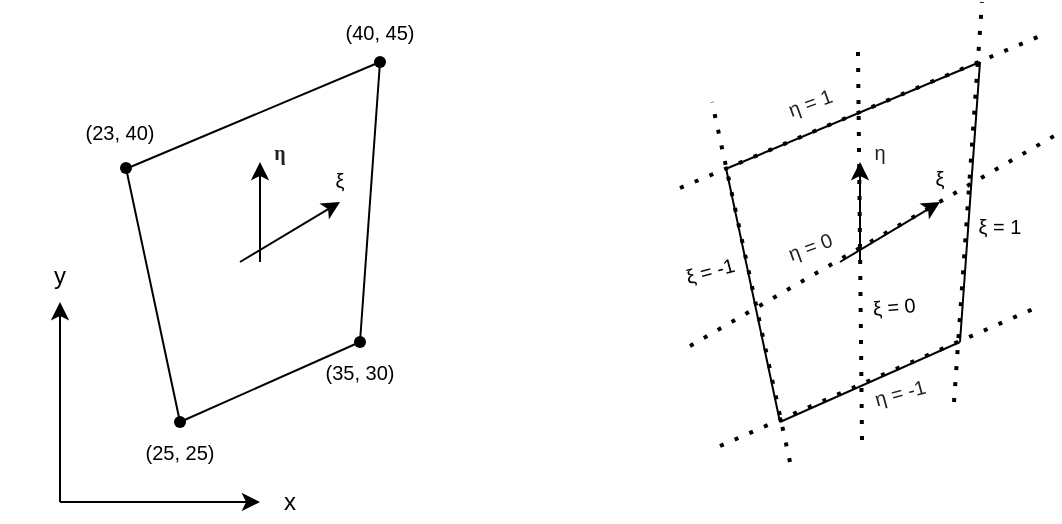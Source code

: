 <mxfile version="25.0.1">
  <diagram name="Страница — 1" id="miRT0fqCKhy1WGSvkV93">
    <mxGraphModel dx="636" dy="316" grid="0" gridSize="10" guides="1" tooltips="1" connect="1" arrows="1" fold="1" page="1" pageScale="1" pageWidth="3300" pageHeight="4681" math="0" shadow="0">
      <root>
        <mxCell id="0" />
        <mxCell id="1" parent="0" />
        <mxCell id="bQCFKB1BCz_4VUlS9UC5-1" value="" style="endArrow=classic;html=1;rounded=0;" edge="1" parent="1">
          <mxGeometry width="50" height="50" relative="1" as="geometry">
            <mxPoint x="540" y="300" as="sourcePoint" />
            <mxPoint x="640" y="300" as="targetPoint" />
          </mxGeometry>
        </mxCell>
        <mxCell id="bQCFKB1BCz_4VUlS9UC5-2" value="" style="endArrow=classic;html=1;rounded=0;" edge="1" parent="1">
          <mxGeometry width="50" height="50" relative="1" as="geometry">
            <mxPoint x="540" y="300" as="sourcePoint" />
            <mxPoint x="540" y="200" as="targetPoint" />
          </mxGeometry>
        </mxCell>
        <mxCell id="bQCFKB1BCz_4VUlS9UC5-3" value="" style="endArrow=classic;html=1;rounded=0;" edge="1" parent="1">
          <mxGeometry width="50" height="50" relative="1" as="geometry">
            <mxPoint x="640" y="180" as="sourcePoint" />
            <mxPoint x="640" y="130" as="targetPoint" />
          </mxGeometry>
        </mxCell>
        <mxCell id="bQCFKB1BCz_4VUlS9UC5-4" value="" style="endArrow=classic;html=1;rounded=0;" edge="1" parent="1">
          <mxGeometry width="50" height="50" relative="1" as="geometry">
            <mxPoint x="630" y="180" as="sourcePoint" />
            <mxPoint x="680" y="150" as="targetPoint" />
          </mxGeometry>
        </mxCell>
        <mxCell id="bQCFKB1BCz_4VUlS9UC5-6" value="" style="endArrow=none;html=1;rounded=0;" edge="1" parent="1">
          <mxGeometry width="50" height="50" relative="1" as="geometry">
            <mxPoint x="600" y="260" as="sourcePoint" />
            <mxPoint x="690" y="220" as="targetPoint" />
          </mxGeometry>
        </mxCell>
        <mxCell id="bQCFKB1BCz_4VUlS9UC5-7" value="" style="endArrow=none;html=1;rounded=0;" edge="1" parent="1">
          <mxGeometry width="50" height="50" relative="1" as="geometry">
            <mxPoint x="690" y="220" as="sourcePoint" />
            <mxPoint x="700" y="80" as="targetPoint" />
          </mxGeometry>
        </mxCell>
        <mxCell id="bQCFKB1BCz_4VUlS9UC5-8" value="" style="endArrow=none;html=1;rounded=0;" edge="1" parent="1">
          <mxGeometry width="50" height="50" relative="1" as="geometry">
            <mxPoint x="574" y="133" as="sourcePoint" />
            <mxPoint x="700" y="80" as="targetPoint" />
          </mxGeometry>
        </mxCell>
        <mxCell id="bQCFKB1BCz_4VUlS9UC5-9" value="x" style="text;html=1;align=center;verticalAlign=middle;whiteSpace=wrap;rounded=0;" vertex="1" parent="1">
          <mxGeometry x="630" y="290" width="50" height="20" as="geometry" />
        </mxCell>
        <mxCell id="bQCFKB1BCz_4VUlS9UC5-10" value="y" style="text;html=1;align=center;verticalAlign=middle;whiteSpace=wrap;rounded=0;" vertex="1" parent="1">
          <mxGeometry x="510" y="172" width="60" height="30" as="geometry" />
        </mxCell>
        <mxCell id="bQCFKB1BCz_4VUlS9UC5-12" value="&#xa;&lt;span style=&quot;font-family: &amp;quot;Google Sans&amp;quot;, Arial, sans-serif; font-style: normal; font-variant-ligatures: normal; font-variant-caps: normal; font-weight: 400; letter-spacing: normal; orphans: 2; text-align: left; text-indent: 0px; text-transform: none; widows: 2; word-spacing: 0px; -webkit-text-stroke-width: 0px; white-space: normal; text-decoration-thickness: initial; text-decoration-style: initial; text-decoration-color: initial; float: none; display: inline !important;&quot;&gt;ξ&lt;/span&gt;&#xa;&#xa;" style="text;html=1;align=center;verticalAlign=middle;whiteSpace=wrap;rounded=0;labelBackgroundColor=none;fontColor=default;fontSize=10;" vertex="1" parent="1">
          <mxGeometry x="650" y="130" width="60" height="30" as="geometry" />
        </mxCell>
        <mxCell id="bQCFKB1BCz_4VUlS9UC5-13" value="&lt;b style=&quot;font-weight: 700; color: rgb(32, 33, 34); font-family: &amp;quot;palatino linotype&amp;quot;, &amp;quot;new athena unicode&amp;quot;, athena, gentium, code2000, serif; font-style: normal; font-variant-ligatures: normal; font-variant-caps: normal; letter-spacing: normal; orphans: 2; text-align: start; text-indent: 0px; text-transform: none; widows: 2; word-spacing: 0px; -webkit-text-stroke-width: 0px; white-space: normal; background-color: rgb(255, 255, 255); text-decoration-thickness: initial; text-decoration-style: initial; text-decoration-color: initial;&quot;&gt;η&lt;/b&gt;" style="text;html=1;align=center;verticalAlign=middle;whiteSpace=wrap;rounded=0;labelBackgroundColor=none;fontSize=10;" vertex="1" parent="1">
          <mxGeometry x="620" y="110" width="60" height="30" as="geometry" />
        </mxCell>
        <mxCell id="bQCFKB1BCz_4VUlS9UC5-14" value="(25, 25)" style="text;html=1;align=center;verticalAlign=middle;whiteSpace=wrap;rounded=0;fontSize=10;" vertex="1" parent="1">
          <mxGeometry x="570" y="260" width="60" height="30" as="geometry" />
        </mxCell>
        <mxCell id="bQCFKB1BCz_4VUlS9UC5-15" value="(35, 30)" style="text;html=1;align=center;verticalAlign=middle;whiteSpace=wrap;rounded=0;fontSize=10;" vertex="1" parent="1">
          <mxGeometry x="660" y="220" width="60" height="30" as="geometry" />
        </mxCell>
        <mxCell id="bQCFKB1BCz_4VUlS9UC5-16" value="(40, 45)" style="text;html=1;align=center;verticalAlign=middle;whiteSpace=wrap;rounded=0;fontSize=10;" vertex="1" parent="1">
          <mxGeometry x="670" y="50" width="60" height="30" as="geometry" />
        </mxCell>
        <mxCell id="bQCFKB1BCz_4VUlS9UC5-17" value="(23, 40)" style="text;html=1;align=center;verticalAlign=middle;whiteSpace=wrap;rounded=0;fontSize=10;" vertex="1" parent="1">
          <mxGeometry x="540" y="100" width="60" height="30" as="geometry" />
        </mxCell>
        <mxCell id="bQCFKB1BCz_4VUlS9UC5-19" value="" style="endArrow=none;html=1;rounded=0;" edge="1" parent="1" source="bQCFKB1BCz_4VUlS9UC5-26">
          <mxGeometry width="50" height="50" relative="1" as="geometry">
            <mxPoint x="600" y="260" as="sourcePoint" />
            <mxPoint x="574" y="133" as="targetPoint" />
          </mxGeometry>
        </mxCell>
        <mxCell id="bQCFKB1BCz_4VUlS9UC5-21" value="" style="endArrow=none;html=1;rounded=0;" edge="1" parent="1" target="bQCFKB1BCz_4VUlS9UC5-20">
          <mxGeometry width="50" height="50" relative="1" as="geometry">
            <mxPoint x="600" y="260" as="sourcePoint" />
            <mxPoint x="560" y="140" as="targetPoint" />
          </mxGeometry>
        </mxCell>
        <mxCell id="bQCFKB1BCz_4VUlS9UC5-20" value="" style="shape=waypoint;sketch=0;fillStyle=solid;size=6;pointerEvents=1;points=[];fillColor=none;resizable=0;rotatable=0;perimeter=centerPerimeter;snapToPoint=1;" vertex="1" parent="1">
          <mxGeometry x="590" y="250" width="20" height="20" as="geometry" />
        </mxCell>
        <mxCell id="bQCFKB1BCz_4VUlS9UC5-22" value="" style="shape=waypoint;sketch=0;fillStyle=solid;size=6;pointerEvents=1;points=[];fillColor=none;resizable=0;rotatable=0;perimeter=centerPerimeter;snapToPoint=1;" vertex="1" parent="1">
          <mxGeometry x="680" y="210" width="20" height="20" as="geometry" />
        </mxCell>
        <mxCell id="bQCFKB1BCz_4VUlS9UC5-23" value="" style="shape=waypoint;sketch=0;fillStyle=solid;size=6;pointerEvents=1;points=[];fillColor=none;resizable=0;rotatable=0;perimeter=centerPerimeter;snapToPoint=1;" vertex="1" parent="1">
          <mxGeometry x="690" y="70" width="20" height="20" as="geometry" />
        </mxCell>
        <mxCell id="bQCFKB1BCz_4VUlS9UC5-27" value="" style="endArrow=none;html=1;rounded=0;" edge="1" parent="1" source="bQCFKB1BCz_4VUlS9UC5-20" target="bQCFKB1BCz_4VUlS9UC5-26">
          <mxGeometry width="50" height="50" relative="1" as="geometry">
            <mxPoint x="600" y="260" as="sourcePoint" />
            <mxPoint x="574" y="133" as="targetPoint" />
          </mxGeometry>
        </mxCell>
        <mxCell id="bQCFKB1BCz_4VUlS9UC5-26" value="" style="shape=waypoint;sketch=0;fillStyle=solid;size=6;pointerEvents=1;points=[];fillColor=none;resizable=0;rotatable=0;perimeter=centerPerimeter;snapToPoint=1;" vertex="1" parent="1">
          <mxGeometry x="563" y="123" width="20" height="20" as="geometry" />
        </mxCell>
        <mxCell id="bQCFKB1BCz_4VUlS9UC5-30" value="" style="endArrow=classic;html=1;rounded=0;" edge="1" parent="1">
          <mxGeometry width="50" height="50" relative="1" as="geometry">
            <mxPoint x="940" y="180" as="sourcePoint" />
            <mxPoint x="940" y="130" as="targetPoint" />
          </mxGeometry>
        </mxCell>
        <mxCell id="bQCFKB1BCz_4VUlS9UC5-31" value="" style="endArrow=classic;html=1;rounded=0;" edge="1" parent="1">
          <mxGeometry width="50" height="50" relative="1" as="geometry">
            <mxPoint x="930" y="180" as="sourcePoint" />
            <mxPoint x="980" y="150" as="targetPoint" />
          </mxGeometry>
        </mxCell>
        <mxCell id="bQCFKB1BCz_4VUlS9UC5-32" value="" style="endArrow=none;html=1;rounded=0;" edge="1" parent="1">
          <mxGeometry width="50" height="50" relative="1" as="geometry">
            <mxPoint x="900" y="260" as="sourcePoint" />
            <mxPoint x="990" y="220" as="targetPoint" />
          </mxGeometry>
        </mxCell>
        <mxCell id="bQCFKB1BCz_4VUlS9UC5-33" value="" style="endArrow=none;html=1;rounded=0;" edge="1" parent="1">
          <mxGeometry width="50" height="50" relative="1" as="geometry">
            <mxPoint x="990" y="220" as="sourcePoint" />
            <mxPoint x="1000" y="80" as="targetPoint" />
          </mxGeometry>
        </mxCell>
        <mxCell id="bQCFKB1BCz_4VUlS9UC5-34" value="" style="endArrow=none;html=1;rounded=0;" edge="1" parent="1">
          <mxGeometry width="50" height="50" relative="1" as="geometry">
            <mxPoint x="874" y="133" as="sourcePoint" />
            <mxPoint x="1000" y="80" as="targetPoint" />
          </mxGeometry>
        </mxCell>
        <mxCell id="bQCFKB1BCz_4VUlS9UC5-36" value="&lt;span style=&quot;font-family: &amp;quot;Google Sans&amp;quot;, Arial, sans-serif; font-style: normal; font-variant-ligatures: normal; font-variant-caps: normal; font-weight: 400; letter-spacing: normal; orphans: 2; text-align: left; text-indent: 0px; text-transform: none; widows: 2; word-spacing: 0px; -webkit-text-stroke-width: 0px; white-space: normal; text-decoration-thickness: initial; text-decoration-style: initial; text-decoration-color: initial; float: none; display: inline !important;&quot;&gt;ξ&lt;/span&gt;" style="text;html=1;align=center;verticalAlign=middle;whiteSpace=wrap;rounded=0;labelBackgroundColor=none;fontColor=default;fontSize=10;" vertex="1" parent="1">
          <mxGeometry x="950" y="123" width="60" height="30" as="geometry" />
        </mxCell>
        <mxCell id="bQCFKB1BCz_4VUlS9UC5-37" value="&lt;span style=&quot;color: rgb(32, 33, 34); font-style: normal; font-variant-ligatures: normal; font-variant-caps: normal; letter-spacing: normal; orphans: 2; text-align: start; text-indent: 0px; text-transform: none; widows: 2; word-spacing: 0px; -webkit-text-stroke-width: 0px; white-space: normal; background-color: rgb(255, 255, 255); text-decoration-thickness: initial; text-decoration-style: initial; text-decoration-color: initial;&quot;&gt;&lt;font style=&quot;&quot; face=&quot;Helvetica&quot;&gt;η&lt;/font&gt;&lt;/span&gt;" style="text;html=1;align=center;verticalAlign=middle;whiteSpace=wrap;rounded=0;labelBackgroundColor=none;fontSize=10;" vertex="1" parent="1">
          <mxGeometry x="920" y="110" width="60" height="30" as="geometry" />
        </mxCell>
        <mxCell id="bQCFKB1BCz_4VUlS9UC5-41" value="" style="endArrow=none;html=1;rounded=0;" edge="1" parent="1">
          <mxGeometry width="50" height="50" relative="1" as="geometry">
            <mxPoint x="873" y="133" as="sourcePoint" />
            <mxPoint x="874" y="133" as="targetPoint" />
          </mxGeometry>
        </mxCell>
        <mxCell id="bQCFKB1BCz_4VUlS9UC5-42" value="" style="endArrow=none;html=1;rounded=0;" edge="1" parent="1">
          <mxGeometry width="50" height="50" relative="1" as="geometry">
            <mxPoint x="900" y="260" as="sourcePoint" />
            <mxPoint x="900" y="260" as="targetPoint" />
          </mxGeometry>
        </mxCell>
        <mxCell id="bQCFKB1BCz_4VUlS9UC5-46" value="" style="endArrow=none;html=1;rounded=0;" edge="1" parent="1">
          <mxGeometry width="50" height="50" relative="1" as="geometry">
            <mxPoint x="900" y="260" as="sourcePoint" />
            <mxPoint x="873" y="133" as="targetPoint" />
          </mxGeometry>
        </mxCell>
        <mxCell id="bQCFKB1BCz_4VUlS9UC5-50" value="" style="endArrow=none;dashed=1;html=1;dashPattern=1 3;strokeWidth=2;rounded=0;" edge="1" parent="1">
          <mxGeometry width="50" height="50" relative="1" as="geometry">
            <mxPoint x="870" y="272" as="sourcePoint" />
            <mxPoint x="1030" y="202" as="targetPoint" />
          </mxGeometry>
        </mxCell>
        <mxCell id="bQCFKB1BCz_4VUlS9UC5-51" value="" style="endArrow=none;dashed=1;html=1;dashPattern=1 3;strokeWidth=2;rounded=0;" edge="1" parent="1">
          <mxGeometry width="50" height="50" relative="1" as="geometry">
            <mxPoint x="850" y="143" as="sourcePoint" />
            <mxPoint x="1030" y="67" as="targetPoint" />
          </mxGeometry>
        </mxCell>
        <mxCell id="bQCFKB1BCz_4VUlS9UC5-52" value="" style="endArrow=none;dashed=1;html=1;dashPattern=1 3;strokeWidth=2;rounded=0;" edge="1" parent="1">
          <mxGeometry width="50" height="50" relative="1" as="geometry">
            <mxPoint x="987" y="250" as="sourcePoint" />
            <mxPoint x="1001" y="50" as="targetPoint" />
          </mxGeometry>
        </mxCell>
        <mxCell id="bQCFKB1BCz_4VUlS9UC5-53" value="" style="endArrow=none;dashed=1;html=1;dashPattern=1 3;strokeWidth=2;rounded=0;" edge="1" parent="1">
          <mxGeometry width="50" height="50" relative="1" as="geometry">
            <mxPoint x="905" y="280" as="sourcePoint" />
            <mxPoint x="866" y="100" as="targetPoint" />
          </mxGeometry>
        </mxCell>
        <mxCell id="bQCFKB1BCz_4VUlS9UC5-54" value="&lt;span style=&quot;font-size: 10px; color: rgb(32, 33, 34); text-align: start; background-color: rgb(255, 255, 255);&quot;&gt;&lt;font style=&quot;&quot; face=&quot;Helvetica&quot;&gt;η = -1&lt;/font&gt;&lt;/span&gt;" style="text;html=1;align=center;verticalAlign=middle;whiteSpace=wrap;rounded=0;rotation=-15;" vertex="1" parent="1">
          <mxGeometry x="930" y="230" width="60" height="30" as="geometry" />
        </mxCell>
        <mxCell id="bQCFKB1BCz_4VUlS9UC5-55" value="&lt;span style=&quot;font-size: 10px; color: rgb(32, 33, 34); text-align: start; background-color: rgb(255, 255, 255);&quot;&gt;&lt;font style=&quot;&quot; face=&quot;Helvetica&quot;&gt;η = 1&lt;/font&gt;&lt;/span&gt;" style="text;html=1;align=center;verticalAlign=middle;whiteSpace=wrap;rounded=0;rotation=-20;" vertex="1" parent="1">
          <mxGeometry x="885" y="90" width="60" height="20" as="geometry" />
        </mxCell>
        <mxCell id="bQCFKB1BCz_4VUlS9UC5-56" value="&lt;span style=&quot;font-family: &amp;quot;Google Sans&amp;quot;, Arial, sans-serif; font-style: normal; font-variant-ligatures: normal; font-variant-caps: normal; font-weight: 400; letter-spacing: normal; orphans: 2; text-align: left; text-indent: 0px; text-transform: none; widows: 2; word-spacing: 0px; -webkit-text-stroke-width: 0px; white-space: normal; text-decoration-thickness: initial; text-decoration-style: initial; text-decoration-color: initial; float: none; display: inline !important;&quot;&gt;ξ = -1&lt;/span&gt;" style="text;html=1;align=center;verticalAlign=middle;whiteSpace=wrap;rounded=0;labelBackgroundColor=none;fontColor=default;fontSize=10;rotation=-15;" vertex="1" parent="1">
          <mxGeometry x="835" y="169" width="60" height="30" as="geometry" />
        </mxCell>
        <mxCell id="bQCFKB1BCz_4VUlS9UC5-57" value="&lt;span style=&quot;font-family: &amp;quot;Google Sans&amp;quot;, Arial, sans-serif; font-style: normal; font-variant-ligatures: normal; font-variant-caps: normal; font-weight: 400; letter-spacing: normal; orphans: 2; text-align: left; text-indent: 0px; text-transform: none; widows: 2; word-spacing: 0px; -webkit-text-stroke-width: 0px; white-space: normal; text-decoration-thickness: initial; text-decoration-style: initial; text-decoration-color: initial; float: none; display: inline !important;&quot;&gt;ξ = 1&lt;/span&gt;" style="text;html=1;align=center;verticalAlign=middle;whiteSpace=wrap;rounded=0;labelBackgroundColor=none;fontColor=default;fontSize=10;rotation=0;" vertex="1" parent="1">
          <mxGeometry x="980" y="152" width="60" height="20" as="geometry" />
        </mxCell>
        <mxCell id="bQCFKB1BCz_4VUlS9UC5-58" value="" style="endArrow=none;dashed=1;html=1;dashPattern=1 3;strokeWidth=2;rounded=0;" edge="1" parent="1">
          <mxGeometry width="50" height="50" relative="1" as="geometry">
            <mxPoint x="941" y="269" as="sourcePoint" />
            <mxPoint x="939" y="75" as="targetPoint" />
          </mxGeometry>
        </mxCell>
        <mxCell id="bQCFKB1BCz_4VUlS9UC5-59" value="" style="endArrow=none;dashed=1;html=1;dashPattern=1 3;strokeWidth=2;rounded=0;" edge="1" parent="1">
          <mxGeometry width="50" height="50" relative="1" as="geometry">
            <mxPoint x="855" y="222" as="sourcePoint" />
            <mxPoint x="1037" y="117" as="targetPoint" />
          </mxGeometry>
        </mxCell>
        <mxCell id="bQCFKB1BCz_4VUlS9UC5-60" value="&lt;span style=&quot;font-size: 10px; color: rgb(32, 33, 34); text-align: start; background-color: rgb(255, 255, 255);&quot;&gt;&lt;font style=&quot;&quot; face=&quot;Helvetica&quot;&gt;η = 0&lt;/font&gt;&lt;/span&gt;" style="text;html=1;align=center;verticalAlign=middle;whiteSpace=wrap;rounded=0;rotation=-20;" vertex="1" parent="1">
          <mxGeometry x="885" y="162" width="60" height="20" as="geometry" />
        </mxCell>
        <mxCell id="bQCFKB1BCz_4VUlS9UC5-61" value="&lt;span style=&quot;font-family: &amp;quot;Google Sans&amp;quot;, Arial, sans-serif; font-style: normal; font-variant-ligatures: normal; font-variant-caps: normal; font-weight: 400; letter-spacing: normal; orphans: 2; text-align: left; text-indent: 0px; text-transform: none; widows: 2; word-spacing: 0px; -webkit-text-stroke-width: 0px; white-space: normal; text-decoration-thickness: initial; text-decoration-style: initial; text-decoration-color: initial; float: none; display: inline !important;&quot;&gt;ξ = 0&lt;/span&gt;" style="text;html=1;align=center;verticalAlign=middle;whiteSpace=wrap;rounded=0;labelBackgroundColor=none;fontColor=default;fontSize=10;rotation=-5;" vertex="1" parent="1">
          <mxGeometry x="926" y="187" width="62" height="29" as="geometry" />
        </mxCell>
      </root>
    </mxGraphModel>
  </diagram>
</mxfile>
